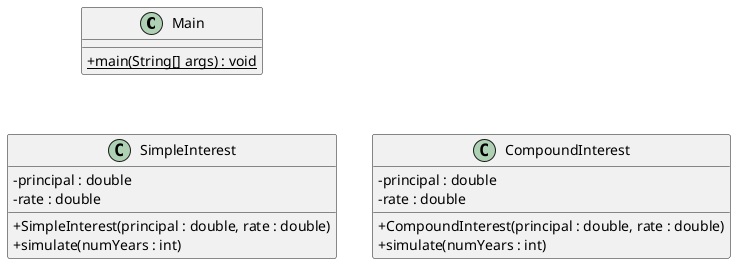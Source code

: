 @startuml
skinparam classAttributeIconSize 0
' to use standard notation for public, protected, private

class Main {
+ {static} main(String[] args) : void
}

class CompoundInterest {
- principal : double
- rate : double
+ CompoundInterest(principal : double, rate : double)
+ simulate(numYears : int)
}

class SimpleInterest {
- principal : double
- rate : double
+ SimpleInterest(principal : double, rate : double)
+ simulate(numYears : int)
}

' position classes
Main -[hidden]down-> SimpleInterest
SimpleInterest -[hidden]right-> CompoundInterest
@enduml